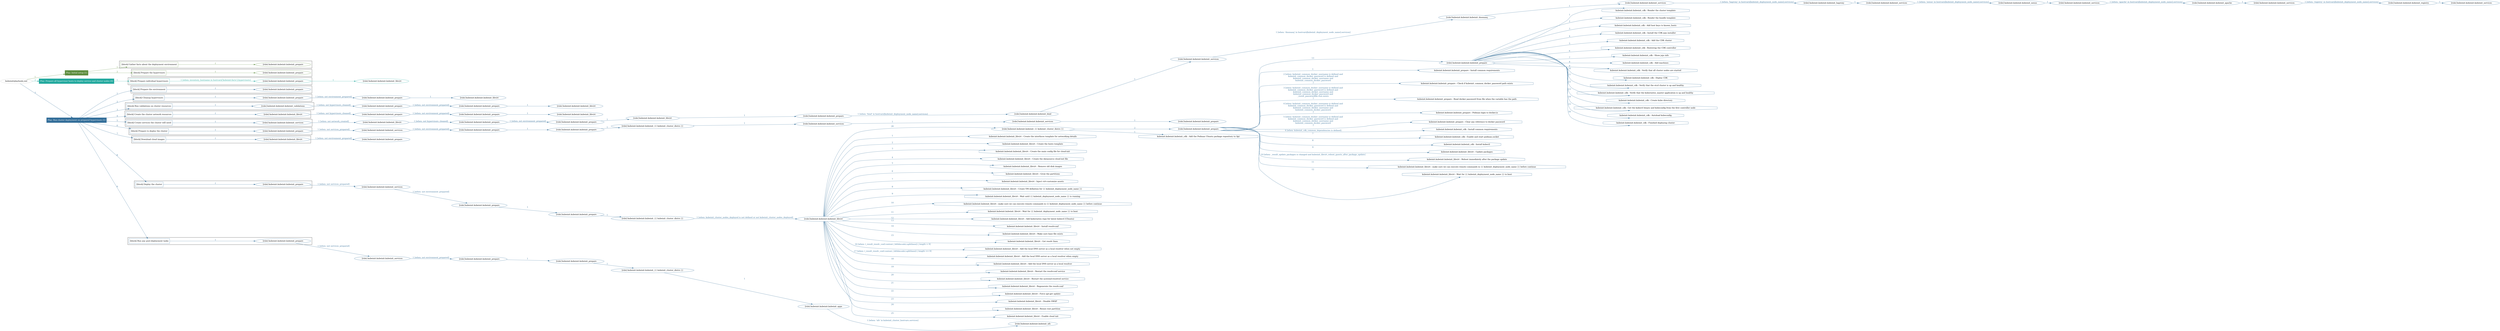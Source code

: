 digraph {
	graph [concentrate=true ordering=in rankdir=LR ratio=fill]
	edge [esep=5 sep=10]
	"kubeinit/playbook.yml" [id=root_node style=dotted]
	play_46274abf [label="Play: Initial setup (1)" color="#5e8d3f" fontcolor="#ffffff" id=play_46274abf shape=box style=filled tooltip=localhost]
	"kubeinit/playbook.yml" -> play_46274abf [label="1 " color="#5e8d3f" fontcolor="#5e8d3f" id=edge_5e4b0ec9 labeltooltip="1 " tooltip="1 "]
	subgraph "kubeinit.kubeinit.kubeinit_prepare" {
		role_56d57912 [label="[role] kubeinit.kubeinit.kubeinit_prepare" color="#5e8d3f" id=role_56d57912 tooltip="kubeinit.kubeinit.kubeinit_prepare"]
	}
	subgraph "kubeinit.kubeinit.kubeinit_prepare" {
		role_dca0c67c [label="[role] kubeinit.kubeinit.kubeinit_prepare" color="#5e8d3f" id=role_dca0c67c tooltip="kubeinit.kubeinit.kubeinit_prepare"]
	}
	subgraph "Play: Initial setup (1)" {
		play_46274abf -> block_c6bcf341 [label=1 color="#5e8d3f" fontcolor="#5e8d3f" id=edge_1f650a97 labeltooltip=1 tooltip=1]
		subgraph cluster_block_c6bcf341 {
			block_c6bcf341 [label="[block] Gather facts about the deployment environment" color="#5e8d3f" id=block_c6bcf341 labeltooltip="Gather facts about the deployment environment" shape=box tooltip="Gather facts about the deployment environment"]
			block_c6bcf341 -> role_56d57912 [label="1 " color="#5e8d3f" fontcolor="#5e8d3f" id=edge_2fadc7ba labeltooltip="1 " tooltip="1 "]
		}
		play_46274abf -> block_f702471e [label=2 color="#5e8d3f" fontcolor="#5e8d3f" id=edge_f8b591ed labeltooltip=2 tooltip=2]
		subgraph cluster_block_f702471e {
			block_f702471e [label="[block] Prepare the hypervisors" color="#5e8d3f" id=block_f702471e labeltooltip="Prepare the hypervisors" shape=box tooltip="Prepare the hypervisors"]
			block_f702471e -> role_dca0c67c [label="1 " color="#5e8d3f" fontcolor="#5e8d3f" id=edge_13fd85dc labeltooltip="1 " tooltip="1 "]
		}
	}
	play_c2825fb2 [label="Play: Prepare all hypervisor hosts to deploy service and cluster nodes (0)" color="#23a99e" fontcolor="#ffffff" id=play_c2825fb2 shape=box style=filled tooltip="Play: Prepare all hypervisor hosts to deploy service and cluster nodes (0)"]
	"kubeinit/playbook.yml" -> play_c2825fb2 [label="2 " color="#23a99e" fontcolor="#23a99e" id=edge_945deeef labeltooltip="2 " tooltip="2 "]
	subgraph "kubeinit.kubeinit.kubeinit_libvirt" {
		role_07786d0d [label="[role] kubeinit.kubeinit.kubeinit_libvirt" color="#23a99e" id=role_07786d0d tooltip="kubeinit.kubeinit.kubeinit_libvirt"]
	}
	subgraph "kubeinit.kubeinit.kubeinit_prepare" {
		role_af75c81e [label="[role] kubeinit.kubeinit.kubeinit_prepare" color="#23a99e" id=role_af75c81e tooltip="kubeinit.kubeinit.kubeinit_prepare"]
		role_af75c81e -> role_07786d0d [label="1 " color="#23a99e" fontcolor="#23a99e" id=edge_1eff2a35 labeltooltip="1 " tooltip="1 "]
	}
	subgraph "Play: Prepare all hypervisor hosts to deploy service and cluster nodes (0)" {
		play_c2825fb2 -> block_f21a409f [label=1 color="#23a99e" fontcolor="#23a99e" id=edge_c42fe851 labeltooltip=1 tooltip=1]
		subgraph cluster_block_f21a409f {
			block_f21a409f [label="[block] Prepare individual hypervisors" color="#23a99e" id=block_f21a409f labeltooltip="Prepare individual hypervisors" shape=box tooltip="Prepare individual hypervisors"]
			block_f21a409f -> role_af75c81e [label="1 [when: inventory_hostname in hostvars['kubeinit-facts'].hypervisors]" color="#23a99e" fontcolor="#23a99e" id=edge_df608c31 labeltooltip="1 [when: inventory_hostname in hostvars['kubeinit-facts'].hypervisors]" tooltip="1 [when: inventory_hostname in hostvars['kubeinit-facts'].hypervisors]"]
		}
	}
	play_3a293abd [label="Play: Run cluster deployment on prepared hypervisors (1)" color="#336e99" fontcolor="#ffffff" id=play_3a293abd shape=box style=filled tooltip=localhost]
	"kubeinit/playbook.yml" -> play_3a293abd [label="3 " color="#336e99" fontcolor="#336e99" id=edge_9a189c7b labeltooltip="3 " tooltip="3 "]
	subgraph "kubeinit.kubeinit.kubeinit_prepare" {
		role_f66f6c8f [label="[role] kubeinit.kubeinit.kubeinit_prepare" color="#336e99" id=role_f66f6c8f tooltip="kubeinit.kubeinit.kubeinit_prepare"]
	}
	subgraph "kubeinit.kubeinit.kubeinit_libvirt" {
		role_89abd748 [label="[role] kubeinit.kubeinit.kubeinit_libvirt" color="#336e99" id=role_89abd748 tooltip="kubeinit.kubeinit.kubeinit_libvirt"]
	}
	subgraph "kubeinit.kubeinit.kubeinit_prepare" {
		role_82099881 [label="[role] kubeinit.kubeinit.kubeinit_prepare" color="#336e99" id=role_82099881 tooltip="kubeinit.kubeinit.kubeinit_prepare"]
		role_82099881 -> role_89abd748 [label="1 " color="#336e99" fontcolor="#336e99" id=edge_74b60a12 labeltooltip="1 " tooltip="1 "]
	}
	subgraph "kubeinit.kubeinit.kubeinit_prepare" {
		role_00fe93d8 [label="[role] kubeinit.kubeinit.kubeinit_prepare" color="#336e99" id=role_00fe93d8 tooltip="kubeinit.kubeinit.kubeinit_prepare"]
		role_00fe93d8 -> role_82099881 [label="1 [when: not environment_prepared]" color="#336e99" fontcolor="#336e99" id=edge_afae961a labeltooltip="1 [when: not environment_prepared]" tooltip="1 [when: not environment_prepared]"]
	}
	subgraph "kubeinit.kubeinit.kubeinit_libvirt" {
		role_751e5944 [label="[role] kubeinit.kubeinit.kubeinit_libvirt" color="#336e99" id=role_751e5944 tooltip="kubeinit.kubeinit.kubeinit_libvirt"]
	}
	subgraph "kubeinit.kubeinit.kubeinit_prepare" {
		role_98ec55e9 [label="[role] kubeinit.kubeinit.kubeinit_prepare" color="#336e99" id=role_98ec55e9 tooltip="kubeinit.kubeinit.kubeinit_prepare"]
		role_98ec55e9 -> role_751e5944 [label="1 " color="#336e99" fontcolor="#336e99" id=edge_24cdc6f2 labeltooltip="1 " tooltip="1 "]
	}
	subgraph "kubeinit.kubeinit.kubeinit_prepare" {
		role_963e6584 [label="[role] kubeinit.kubeinit.kubeinit_prepare" color="#336e99" id=role_963e6584 tooltip="kubeinit.kubeinit.kubeinit_prepare"]
		role_963e6584 -> role_98ec55e9 [label="1 [when: not environment_prepared]" color="#336e99" fontcolor="#336e99" id=edge_74b72fc1 labeltooltip="1 [when: not environment_prepared]" tooltip="1 [when: not environment_prepared]"]
	}
	subgraph "kubeinit.kubeinit.kubeinit_validations" {
		role_7ab85d19 [label="[role] kubeinit.kubeinit.kubeinit_validations" color="#336e99" id=role_7ab85d19 tooltip="kubeinit.kubeinit.kubeinit_validations"]
		role_7ab85d19 -> role_963e6584 [label="1 [when: not hypervisors_cleaned]" color="#336e99" fontcolor="#336e99" id=edge_79b1717c labeltooltip="1 [when: not hypervisors_cleaned]" tooltip="1 [when: not hypervisors_cleaned]"]
	}
	subgraph "kubeinit.kubeinit.kubeinit_libvirt" {
		role_17a01e8d [label="[role] kubeinit.kubeinit.kubeinit_libvirt" color="#336e99" id=role_17a01e8d tooltip="kubeinit.kubeinit.kubeinit_libvirt"]
	}
	subgraph "kubeinit.kubeinit.kubeinit_prepare" {
		role_3d808b9d [label="[role] kubeinit.kubeinit.kubeinit_prepare" color="#336e99" id=role_3d808b9d tooltip="kubeinit.kubeinit.kubeinit_prepare"]
		role_3d808b9d -> role_17a01e8d [label="1 " color="#336e99" fontcolor="#336e99" id=edge_1654e3a7 labeltooltip="1 " tooltip="1 "]
	}
	subgraph "kubeinit.kubeinit.kubeinit_prepare" {
		role_96847145 [label="[role] kubeinit.kubeinit.kubeinit_prepare" color="#336e99" id=role_96847145 tooltip="kubeinit.kubeinit.kubeinit_prepare"]
		role_96847145 -> role_3d808b9d [label="1 [when: not environment_prepared]" color="#336e99" fontcolor="#336e99" id=edge_4183f577 labeltooltip="1 [when: not environment_prepared]" tooltip="1 [when: not environment_prepared]"]
	}
	subgraph "kubeinit.kubeinit.kubeinit_libvirt" {
		role_31f60507 [label="[role] kubeinit.kubeinit.kubeinit_libvirt" color="#336e99" id=role_31f60507 tooltip="kubeinit.kubeinit.kubeinit_libvirt"]
		role_31f60507 -> role_96847145 [label="1 [when: not hypervisors_cleaned]" color="#336e99" fontcolor="#336e99" id=edge_0dfae95e labeltooltip="1 [when: not hypervisors_cleaned]" tooltip="1 [when: not hypervisors_cleaned]"]
	}
	subgraph "kubeinit.kubeinit.kubeinit_services" {
		role_a4f38bb1 [label="[role] kubeinit.kubeinit.kubeinit_services" color="#336e99" id=role_a4f38bb1 tooltip="kubeinit.kubeinit.kubeinit_services"]
	}
	subgraph "kubeinit.kubeinit.kubeinit_registry" {
		role_d01a67a1 [label="[role] kubeinit.kubeinit.kubeinit_registry" color="#336e99" id=role_d01a67a1 tooltip="kubeinit.kubeinit.kubeinit_registry"]
		role_d01a67a1 -> role_a4f38bb1 [label="1 " color="#336e99" fontcolor="#336e99" id=edge_f08182f0 labeltooltip="1 " tooltip="1 "]
	}
	subgraph "kubeinit.kubeinit.kubeinit_services" {
		role_13842598 [label="[role] kubeinit.kubeinit.kubeinit_services" color="#336e99" id=role_13842598 tooltip="kubeinit.kubeinit.kubeinit_services"]
		role_13842598 -> role_d01a67a1 [label="1 [when: 'registry' in hostvars[kubeinit_deployment_node_name].services]" color="#336e99" fontcolor="#336e99" id=edge_310c2585 labeltooltip="1 [when: 'registry' in hostvars[kubeinit_deployment_node_name].services]" tooltip="1 [when: 'registry' in hostvars[kubeinit_deployment_node_name].services]"]
	}
	subgraph "kubeinit.kubeinit.kubeinit_apache" {
		role_d494d1d9 [label="[role] kubeinit.kubeinit.kubeinit_apache" color="#336e99" id=role_d494d1d9 tooltip="kubeinit.kubeinit.kubeinit_apache"]
		role_d494d1d9 -> role_13842598 [label="1 " color="#336e99" fontcolor="#336e99" id=edge_740c731e labeltooltip="1 " tooltip="1 "]
	}
	subgraph "kubeinit.kubeinit.kubeinit_services" {
		role_28b7c3ab [label="[role] kubeinit.kubeinit.kubeinit_services" color="#336e99" id=role_28b7c3ab tooltip="kubeinit.kubeinit.kubeinit_services"]
		role_28b7c3ab -> role_d494d1d9 [label="1 [when: 'apache' in hostvars[kubeinit_deployment_node_name].services]" color="#336e99" fontcolor="#336e99" id=edge_6bea9ede labeltooltip="1 [when: 'apache' in hostvars[kubeinit_deployment_node_name].services]" tooltip="1 [when: 'apache' in hostvars[kubeinit_deployment_node_name].services]"]
	}
	subgraph "kubeinit.kubeinit.kubeinit_nexus" {
		role_9f8a8df4 [label="[role] kubeinit.kubeinit.kubeinit_nexus" color="#336e99" id=role_9f8a8df4 tooltip="kubeinit.kubeinit.kubeinit_nexus"]
		role_9f8a8df4 -> role_28b7c3ab [label="1 " color="#336e99" fontcolor="#336e99" id=edge_76232ee8 labeltooltip="1 " tooltip="1 "]
	}
	subgraph "kubeinit.kubeinit.kubeinit_services" {
		role_a7b71663 [label="[role] kubeinit.kubeinit.kubeinit_services" color="#336e99" id=role_a7b71663 tooltip="kubeinit.kubeinit.kubeinit_services"]
		role_a7b71663 -> role_9f8a8df4 [label="1 [when: 'nexus' in hostvars[kubeinit_deployment_node_name].services]" color="#336e99" fontcolor="#336e99" id=edge_56ea2354 labeltooltip="1 [when: 'nexus' in hostvars[kubeinit_deployment_node_name].services]" tooltip="1 [when: 'nexus' in hostvars[kubeinit_deployment_node_name].services]"]
	}
	subgraph "kubeinit.kubeinit.kubeinit_haproxy" {
		role_bed8570a [label="[role] kubeinit.kubeinit.kubeinit_haproxy" color="#336e99" id=role_bed8570a tooltip="kubeinit.kubeinit.kubeinit_haproxy"]
		role_bed8570a -> role_a7b71663 [label="1 " color="#336e99" fontcolor="#336e99" id=edge_68a01f40 labeltooltip="1 " tooltip="1 "]
	}
	subgraph "kubeinit.kubeinit.kubeinit_services" {
		role_d9eb0e86 [label="[role] kubeinit.kubeinit.kubeinit_services" color="#336e99" id=role_d9eb0e86 tooltip="kubeinit.kubeinit.kubeinit_services"]
		role_d9eb0e86 -> role_bed8570a [label="1 [when: 'haproxy' in hostvars[kubeinit_deployment_node_name].services]" color="#336e99" fontcolor="#336e99" id=edge_3c2819b5 labeltooltip="1 [when: 'haproxy' in hostvars[kubeinit_deployment_node_name].services]" tooltip="1 [when: 'haproxy' in hostvars[kubeinit_deployment_node_name].services]"]
	}
	subgraph "kubeinit.kubeinit.kubeinit_dnsmasq" {
		role_116a9aa9 [label="[role] kubeinit.kubeinit.kubeinit_dnsmasq" color="#336e99" id=role_116a9aa9 tooltip="kubeinit.kubeinit.kubeinit_dnsmasq"]
		role_116a9aa9 -> role_d9eb0e86 [label="1 " color="#336e99" fontcolor="#336e99" id=edge_941d6828 labeltooltip="1 " tooltip="1 "]
	}
	subgraph "kubeinit.kubeinit.kubeinit_services" {
		role_f4181607 [label="[role] kubeinit.kubeinit.kubeinit_services" color="#336e99" id=role_f4181607 tooltip="kubeinit.kubeinit.kubeinit_services"]
		role_f4181607 -> role_116a9aa9 [label="1 [when: 'dnsmasq' in hostvars[kubeinit_deployment_node_name].services]" color="#336e99" fontcolor="#336e99" id=edge_e81c0dfb labeltooltip="1 [when: 'dnsmasq' in hostvars[kubeinit_deployment_node_name].services]" tooltip="1 [when: 'dnsmasq' in hostvars[kubeinit_deployment_node_name].services]"]
	}
	subgraph "kubeinit.kubeinit.kubeinit_bind" {
		role_d16ded44 [label="[role] kubeinit.kubeinit.kubeinit_bind" color="#336e99" id=role_d16ded44 tooltip="kubeinit.kubeinit.kubeinit_bind"]
		role_d16ded44 -> role_f4181607 [label="1 " color="#336e99" fontcolor="#336e99" id=edge_d88ed396 labeltooltip="1 " tooltip="1 "]
	}
	subgraph "kubeinit.kubeinit.kubeinit_prepare" {
		role_7eafe05a [label="[role] kubeinit.kubeinit.kubeinit_prepare" color="#336e99" id=role_7eafe05a tooltip="kubeinit.kubeinit.kubeinit_prepare"]
		role_7eafe05a -> role_d16ded44 [label="1 [when: 'bind' in hostvars[kubeinit_deployment_node_name].services]" color="#336e99" fontcolor="#336e99" id=edge_daab8a9d labeltooltip="1 [when: 'bind' in hostvars[kubeinit_deployment_node_name].services]" tooltip="1 [when: 'bind' in hostvars[kubeinit_deployment_node_name].services]"]
	}
	subgraph "kubeinit.kubeinit.kubeinit_libvirt" {
		role_3319eadc [label="[role] kubeinit.kubeinit.kubeinit_libvirt" color="#336e99" id=role_3319eadc tooltip="kubeinit.kubeinit.kubeinit_libvirt"]
		role_3319eadc -> role_7eafe05a [label="1 " color="#336e99" fontcolor="#336e99" id=edge_38980bf5 labeltooltip="1 " tooltip="1 "]
	}
	subgraph "kubeinit.kubeinit.kubeinit_prepare" {
		role_225cc77c [label="[role] kubeinit.kubeinit.kubeinit_prepare" color="#336e99" id=role_225cc77c tooltip="kubeinit.kubeinit.kubeinit_prepare"]
		role_225cc77c -> role_3319eadc [label="1 " color="#336e99" fontcolor="#336e99" id=edge_abf9a445 labeltooltip="1 " tooltip="1 "]
	}
	subgraph "kubeinit.kubeinit.kubeinit_prepare" {
		role_e3ff6d28 [label="[role] kubeinit.kubeinit.kubeinit_prepare" color="#336e99" id=role_e3ff6d28 tooltip="kubeinit.kubeinit.kubeinit_prepare"]
		role_e3ff6d28 -> role_225cc77c [label="1 [when: not environment_prepared]" color="#336e99" fontcolor="#336e99" id=edge_1a77825d labeltooltip="1 [when: not environment_prepared]" tooltip="1 [when: not environment_prepared]"]
	}
	subgraph "kubeinit.kubeinit.kubeinit_libvirt" {
		role_dffaeeb0 [label="[role] kubeinit.kubeinit.kubeinit_libvirt" color="#336e99" id=role_dffaeeb0 tooltip="kubeinit.kubeinit.kubeinit_libvirt"]
		role_dffaeeb0 -> role_e3ff6d28 [label="1 [when: not hypervisors_cleaned]" color="#336e99" fontcolor="#336e99" id=edge_321bdabe labeltooltip="1 [when: not hypervisors_cleaned]" tooltip="1 [when: not hypervisors_cleaned]"]
	}
	subgraph "kubeinit.kubeinit.kubeinit_services" {
		role_744dada6 [label="[role] kubeinit.kubeinit.kubeinit_services" color="#336e99" id=role_744dada6 tooltip="kubeinit.kubeinit.kubeinit_services"]
		role_744dada6 -> role_dffaeeb0 [label="1 [when: not network_created]" color="#336e99" fontcolor="#336e99" id=edge_14724158 labeltooltip="1 [when: not network_created]" tooltip="1 [when: not network_created]"]
	}
	subgraph "kubeinit.kubeinit.kubeinit_prepare" {
		role_03516d21 [label="[role] kubeinit.kubeinit.kubeinit_prepare" color="#336e99" id=role_03516d21 tooltip="kubeinit.kubeinit.kubeinit_prepare"]
	}
	subgraph "kubeinit.kubeinit.kubeinit_services" {
		role_04fb1ffa [label="[role] kubeinit.kubeinit.kubeinit_services" color="#336e99" id=role_04fb1ffa tooltip="kubeinit.kubeinit.kubeinit_services"]
		role_04fb1ffa -> role_03516d21 [label="1 " color="#336e99" fontcolor="#336e99" id=edge_3a81b237 labeltooltip="1 " tooltip="1 "]
	}
	subgraph "kubeinit.kubeinit.kubeinit_services" {
		role_6375dc99 [label="[role] kubeinit.kubeinit.kubeinit_services" color="#336e99" id=role_6375dc99 tooltip="kubeinit.kubeinit.kubeinit_services"]
		role_6375dc99 -> role_04fb1ffa [label="1 " color="#336e99" fontcolor="#336e99" id=edge_0c3bc861 labeltooltip="1 " tooltip="1 "]
	}
	subgraph "kubeinit.kubeinit.kubeinit_{{ kubeinit_cluster_distro }}" {
		role_b1a0fc48 [label="[role] kubeinit.kubeinit.kubeinit_{{ kubeinit_cluster_distro }}" color="#336e99" id=role_b1a0fc48 tooltip="kubeinit.kubeinit.kubeinit_{{ kubeinit_cluster_distro }}"]
		role_b1a0fc48 -> role_6375dc99 [label="1 " color="#336e99" fontcolor="#336e99" id=edge_85696b51 labeltooltip="1 " tooltip="1 "]
	}
	subgraph "kubeinit.kubeinit.kubeinit_prepare" {
		role_2f9fc53d [label="[role] kubeinit.kubeinit.kubeinit_prepare" color="#336e99" id=role_2f9fc53d tooltip="kubeinit.kubeinit.kubeinit_prepare"]
		role_2f9fc53d -> role_b1a0fc48 [label="1 " color="#336e99" fontcolor="#336e99" id=edge_386ca2e8 labeltooltip="1 " tooltip="1 "]
	}
	subgraph "kubeinit.kubeinit.kubeinit_prepare" {
		role_8c259510 [label="[role] kubeinit.kubeinit.kubeinit_prepare" color="#336e99" id=role_8c259510 tooltip="kubeinit.kubeinit.kubeinit_prepare"]
		role_8c259510 -> role_2f9fc53d [label="1 " color="#336e99" fontcolor="#336e99" id=edge_69876267 labeltooltip="1 " tooltip="1 "]
	}
	subgraph "kubeinit.kubeinit.kubeinit_services" {
		role_63b3a7ee [label="[role] kubeinit.kubeinit.kubeinit_services" color="#336e99" id=role_63b3a7ee tooltip="kubeinit.kubeinit.kubeinit_services"]
		role_63b3a7ee -> role_8c259510 [label="1 [when: not environment_prepared]" color="#336e99" fontcolor="#336e99" id=edge_5473f491 labeltooltip="1 [when: not environment_prepared]" tooltip="1 [when: not environment_prepared]"]
	}
	subgraph "kubeinit.kubeinit.kubeinit_prepare" {
		role_4383a558 [label="[role] kubeinit.kubeinit.kubeinit_prepare" color="#336e99" id=role_4383a558 tooltip="kubeinit.kubeinit.kubeinit_prepare"]
		role_4383a558 -> role_63b3a7ee [label="1 [when: not services_prepared]" color="#336e99" fontcolor="#336e99" id=edge_aab1ce1b labeltooltip="1 [when: not services_prepared]" tooltip="1 [when: not services_prepared]"]
	}
	subgraph "kubeinit.kubeinit.kubeinit_prepare" {
		role_69ff02bf [label="[role] kubeinit.kubeinit.kubeinit_prepare" color="#336e99" id=role_69ff02bf tooltip="kubeinit.kubeinit.kubeinit_prepare"]
	}
	subgraph "kubeinit.kubeinit.kubeinit_libvirt" {
		role_9809b8a8 [label="[role] kubeinit.kubeinit.kubeinit_libvirt" color="#336e99" id=role_9809b8a8 tooltip="kubeinit.kubeinit.kubeinit_libvirt"]
		role_9809b8a8 -> role_69ff02bf [label="1 [when: not environment_prepared]" color="#336e99" fontcolor="#336e99" id=edge_cf3ec348 labeltooltip="1 [when: not environment_prepared]" tooltip="1 [when: not environment_prepared]"]
	}
	subgraph "kubeinit.kubeinit.kubeinit_prepare" {
		role_59d096b3 [label="[role] kubeinit.kubeinit.kubeinit_prepare" color="#336e99" id=role_59d096b3 tooltip="kubeinit.kubeinit.kubeinit_prepare"]
		task_3e6f0c49 [label="kubeinit.kubeinit.kubeinit_cdk : Render the cluster template" color="#336e99" id=task_3e6f0c49 shape=octagon tooltip="kubeinit.kubeinit.kubeinit_cdk : Render the cluster template"]
		role_59d096b3 -> task_3e6f0c49 [label="1 " color="#336e99" fontcolor="#336e99" id=edge_0df21e65 labeltooltip="1 " tooltip="1 "]
		task_6005cefc [label="kubeinit.kubeinit.kubeinit_cdk : Render the bundle template" color="#336e99" id=task_6005cefc shape=octagon tooltip="kubeinit.kubeinit.kubeinit_cdk : Render the bundle template"]
		role_59d096b3 -> task_6005cefc [label="2 " color="#336e99" fontcolor="#336e99" id=edge_1492e38b labeltooltip="2 " tooltip="2 "]
		task_ba08b9f2 [label="kubeinit.kubeinit.kubeinit_cdk : Add host keys to known_hosts" color="#336e99" id=task_ba08b9f2 shape=octagon tooltip="kubeinit.kubeinit.kubeinit_cdk : Add host keys to known_hosts"]
		role_59d096b3 -> task_ba08b9f2 [label="3 " color="#336e99" fontcolor="#336e99" id=edge_6e59cda2 labeltooltip="3 " tooltip="3 "]
		task_da8cb218 [label="kubeinit.kubeinit.kubeinit_cdk : Install the CDK juju installer" color="#336e99" id=task_da8cb218 shape=octagon tooltip="kubeinit.kubeinit.kubeinit_cdk : Install the CDK juju installer"]
		role_59d096b3 -> task_da8cb218 [label="4 " color="#336e99" fontcolor="#336e99" id=edge_c899fc8f labeltooltip="4 " tooltip="4 "]
		task_75c74b67 [label="kubeinit.kubeinit.kubeinit_cdk : Add the CDK cluster" color="#336e99" id=task_75c74b67 shape=octagon tooltip="kubeinit.kubeinit.kubeinit_cdk : Add the CDK cluster"]
		role_59d096b3 -> task_75c74b67 [label="5 " color="#336e99" fontcolor="#336e99" id=edge_638ce24f labeltooltip="5 " tooltip="5 "]
		task_b29e6117 [label="kubeinit.kubeinit.kubeinit_cdk : Bootstrap the CDK controller" color="#336e99" id=task_b29e6117 shape=octagon tooltip="kubeinit.kubeinit.kubeinit_cdk : Bootstrap the CDK controller"]
		role_59d096b3 -> task_b29e6117 [label="6 " color="#336e99" fontcolor="#336e99" id=edge_774b1e15 labeltooltip="6 " tooltip="6 "]
		task_ffc4f8a8 [label="kubeinit.kubeinit.kubeinit_cdk : Show juju info" color="#336e99" id=task_ffc4f8a8 shape=octagon tooltip="kubeinit.kubeinit.kubeinit_cdk : Show juju info"]
		role_59d096b3 -> task_ffc4f8a8 [label="7 " color="#336e99" fontcolor="#336e99" id=edge_bbbae140 labeltooltip="7 " tooltip="7 "]
		task_55d1c7c9 [label="kubeinit.kubeinit.kubeinit_cdk : Add machines" color="#336e99" id=task_55d1c7c9 shape=octagon tooltip="kubeinit.kubeinit.kubeinit_cdk : Add machines"]
		role_59d096b3 -> task_55d1c7c9 [label="8 " color="#336e99" fontcolor="#336e99" id=edge_a5cbb50f labeltooltip="8 " tooltip="8 "]
		task_1871f89d [label="kubeinit.kubeinit.kubeinit_cdk : Verify that all cluster nodes are started" color="#336e99" id=task_1871f89d shape=octagon tooltip="kubeinit.kubeinit.kubeinit_cdk : Verify that all cluster nodes are started"]
		role_59d096b3 -> task_1871f89d [label="9 " color="#336e99" fontcolor="#336e99" id=edge_5f8b164e labeltooltip="9 " tooltip="9 "]
		task_8e955505 [label="kubeinit.kubeinit.kubeinit_cdk : Deploy CDK" color="#336e99" id=task_8e955505 shape=octagon tooltip="kubeinit.kubeinit.kubeinit_cdk : Deploy CDK"]
		role_59d096b3 -> task_8e955505 [label="10 " color="#336e99" fontcolor="#336e99" id=edge_9977b161 labeltooltip="10 " tooltip="10 "]
		task_4864408e [label="kubeinit.kubeinit.kubeinit_cdk : Verify that the etcd cluster is up and healthy" color="#336e99" id=task_4864408e shape=octagon tooltip="kubeinit.kubeinit.kubeinit_cdk : Verify that the etcd cluster is up and healthy"]
		role_59d096b3 -> task_4864408e [label="11 " color="#336e99" fontcolor="#336e99" id=edge_06412c5c labeltooltip="11 " tooltip="11 "]
		task_7cc98ac7 [label="kubeinit.kubeinit.kubeinit_cdk : Verify that the kubernetes_master application is up and healthy" color="#336e99" id=task_7cc98ac7 shape=octagon tooltip="kubeinit.kubeinit.kubeinit_cdk : Verify that the kubernetes_master application is up and healthy"]
		role_59d096b3 -> task_7cc98ac7 [label="12 " color="#336e99" fontcolor="#336e99" id=edge_9be2930a labeltooltip="12 " tooltip="12 "]
		task_3b9440e2 [label="kubeinit.kubeinit.kubeinit_cdk : Create kube directory" color="#336e99" id=task_3b9440e2 shape=octagon tooltip="kubeinit.kubeinit.kubeinit_cdk : Create kube directory"]
		role_59d096b3 -> task_3b9440e2 [label="13 " color="#336e99" fontcolor="#336e99" id=edge_0c5cf0e8 labeltooltip="13 " tooltip="13 "]
		task_598019dc [label="kubeinit.kubeinit.kubeinit_cdk : Get the kubectl binary and kubeconfig from the first controller node" color="#336e99" id=task_598019dc shape=octagon tooltip="kubeinit.kubeinit.kubeinit_cdk : Get the kubectl binary and kubeconfig from the first controller node"]
		role_59d096b3 -> task_598019dc [label="14 " color="#336e99" fontcolor="#336e99" id=edge_99a335a6 labeltooltip="14 " tooltip="14 "]
		task_a51aab45 [label="kubeinit.kubeinit.kubeinit_cdk : Autoload kubeconfig" color="#336e99" id=task_a51aab45 shape=octagon tooltip="kubeinit.kubeinit.kubeinit_cdk : Autoload kubeconfig"]
		role_59d096b3 -> task_a51aab45 [label="15 " color="#336e99" fontcolor="#336e99" id=edge_7d887745 labeltooltip="15 " tooltip="15 "]
		task_745f4957 [label="kubeinit.kubeinit.kubeinit_cdk : Finished deploying cluster" color="#336e99" id=task_745f4957 shape=octagon tooltip="kubeinit.kubeinit.kubeinit_cdk : Finished deploying cluster"]
		role_59d096b3 -> task_745f4957 [label="16 " color="#336e99" fontcolor="#336e99" id=edge_e0caffeb labeltooltip="16 " tooltip="16 "]
	}
	subgraph "kubeinit.kubeinit.kubeinit_prepare" {
		role_fa32ef32 [label="[role] kubeinit.kubeinit.kubeinit_prepare" color="#336e99" id=role_fa32ef32 tooltip="kubeinit.kubeinit.kubeinit_prepare"]
		task_31dd6e1f [label="kubeinit.kubeinit.kubeinit_prepare : Install common requirements" color="#336e99" id=task_31dd6e1f shape=octagon tooltip="kubeinit.kubeinit.kubeinit_prepare : Install common requirements"]
		role_fa32ef32 -> task_31dd6e1f [label="1 " color="#336e99" fontcolor="#336e99" id=edge_d03be11a labeltooltip="1 " tooltip="1 "]
		task_5b78dfca [label="kubeinit.kubeinit.kubeinit_prepare : Check if kubeinit_common_docker_password path exists" color="#336e99" id=task_5b78dfca shape=octagon tooltip="kubeinit.kubeinit.kubeinit_prepare : Check if kubeinit_common_docker_password path exists"]
		role_fa32ef32 -> task_5b78dfca [label="2 [when: kubeinit_common_docker_username is defined and
kubeinit_common_docker_password is defined and
kubeinit_common_docker_username and
kubeinit_common_docker_password
]" color="#336e99" fontcolor="#336e99" id=edge_e50d58af labeltooltip="2 [when: kubeinit_common_docker_username is defined and
kubeinit_common_docker_password is defined and
kubeinit_common_docker_username and
kubeinit_common_docker_password
]" tooltip="2 [when: kubeinit_common_docker_username is defined and
kubeinit_common_docker_password is defined and
kubeinit_common_docker_username and
kubeinit_common_docker_password
]"]
		task_dc778c1a [label="kubeinit.kubeinit.kubeinit_prepare : Read docker password from file when the variable has the path" color="#336e99" id=task_dc778c1a shape=octagon tooltip="kubeinit.kubeinit.kubeinit_prepare : Read docker password from file when the variable has the path"]
		role_fa32ef32 -> task_dc778c1a [label="3 [when: kubeinit_common_docker_username is defined and
kubeinit_common_docker_password is defined and
kubeinit_common_docker_username and
kubeinit_common_docker_password and
_result_passwordfile.stat.exists
]" color="#336e99" fontcolor="#336e99" id=edge_a4708db3 labeltooltip="3 [when: kubeinit_common_docker_username is defined and
kubeinit_common_docker_password is defined and
kubeinit_common_docker_username and
kubeinit_common_docker_password and
_result_passwordfile.stat.exists
]" tooltip="3 [when: kubeinit_common_docker_username is defined and
kubeinit_common_docker_password is defined and
kubeinit_common_docker_username and
kubeinit_common_docker_password and
_result_passwordfile.stat.exists
]"]
		task_336a9cbe [label="kubeinit.kubeinit.kubeinit_prepare : Podman login to docker.io" color="#336e99" id=task_336a9cbe shape=octagon tooltip="kubeinit.kubeinit.kubeinit_prepare : Podman login to docker.io"]
		role_fa32ef32 -> task_336a9cbe [label="4 [when: kubeinit_common_docker_username is defined and
kubeinit_common_docker_password is defined and
kubeinit_common_docker_username and
kubeinit_common_docker_password
]" color="#336e99" fontcolor="#336e99" id=edge_92d2c018 labeltooltip="4 [when: kubeinit_common_docker_username is defined and
kubeinit_common_docker_password is defined and
kubeinit_common_docker_username and
kubeinit_common_docker_password
]" tooltip="4 [when: kubeinit_common_docker_username is defined and
kubeinit_common_docker_password is defined and
kubeinit_common_docker_username and
kubeinit_common_docker_password
]"]
		task_8debf013 [label="kubeinit.kubeinit.kubeinit_prepare : Clear any reference to docker password" color="#336e99" id=task_8debf013 shape=octagon tooltip="kubeinit.kubeinit.kubeinit_prepare : Clear any reference to docker password"]
		role_fa32ef32 -> task_8debf013 [label="5 [when: kubeinit_common_docker_username is defined and
kubeinit_common_docker_password is defined and
kubeinit_common_docker_username and
kubeinit_common_docker_password
]" color="#336e99" fontcolor="#336e99" id=edge_3dcb9994 labeltooltip="5 [when: kubeinit_common_docker_username is defined and
kubeinit_common_docker_password is defined and
kubeinit_common_docker_username and
kubeinit_common_docker_password
]" tooltip="5 [when: kubeinit_common_docker_username is defined and
kubeinit_common_docker_password is defined and
kubeinit_common_docker_username and
kubeinit_common_docker_password
]"]
		task_b5450bf6 [label="kubeinit.kubeinit.kubeinit_cdk : Install common requirements" color="#336e99" id=task_b5450bf6 shape=octagon tooltip="kubeinit.kubeinit.kubeinit_cdk : Install common requirements"]
		role_fa32ef32 -> task_b5450bf6 [label="6 [when: kubeinit_cdk_common_dependencies is defined]" color="#336e99" fontcolor="#336e99" id=edge_f15509bf labeltooltip="6 [when: kubeinit_cdk_common_dependencies is defined]" tooltip="6 [when: kubeinit_cdk_common_dependencies is defined]"]
		task_8265fc51 [label="kubeinit.kubeinit.kubeinit_cdk : Enable and start podman.socket" color="#336e99" id=task_8265fc51 shape=octagon tooltip="kubeinit.kubeinit.kubeinit_cdk : Enable and start podman.socket"]
		role_fa32ef32 -> task_8265fc51 [label="7 " color="#336e99" fontcolor="#336e99" id=edge_9691ece7 labeltooltip="7 " tooltip="7 "]
		task_df208c51 [label="kubeinit.kubeinit.kubeinit_cdk : Install kubectl" color="#336e99" id=task_df208c51 shape=octagon tooltip="kubeinit.kubeinit.kubeinit_cdk : Install kubectl"]
		role_fa32ef32 -> task_df208c51 [label="8 " color="#336e99" fontcolor="#336e99" id=edge_226cd970 labeltooltip="8 " tooltip="8 "]
		task_606ad75b [label="kubeinit.kubeinit.kubeinit_libvirt : Update packages" color="#336e99" id=task_606ad75b shape=octagon tooltip="kubeinit.kubeinit.kubeinit_libvirt : Update packages"]
		role_fa32ef32 -> task_606ad75b [label="9 " color="#336e99" fontcolor="#336e99" id=edge_5b20f843 labeltooltip="9 " tooltip="9 "]
		task_88510edc [label="kubeinit.kubeinit.kubeinit_libvirt : Reboot immediately after the package update" color="#336e99" id=task_88510edc shape=octagon tooltip="kubeinit.kubeinit.kubeinit_libvirt : Reboot immediately after the package update"]
		role_fa32ef32 -> task_88510edc [label="10 [when: _result_update_packages is changed and kubeinit_libvirt_reboot_guests_after_package_update]" color="#336e99" fontcolor="#336e99" id=edge_6f56d745 labeltooltip="10 [when: _result_update_packages is changed and kubeinit_libvirt_reboot_guests_after_package_update]" tooltip="10 [when: _result_update_packages is changed and kubeinit_libvirt_reboot_guests_after_package_update]"]
		task_48f706a1 [label="kubeinit.kubeinit.kubeinit_libvirt : make sure we can execute remote commands in {{ kubeinit_deployment_node_name }} before continue" color="#336e99" id=task_48f706a1 shape=octagon tooltip="kubeinit.kubeinit.kubeinit_libvirt : make sure we can execute remote commands in {{ kubeinit_deployment_node_name }} before continue"]
		role_fa32ef32 -> task_48f706a1 [label="11 " color="#336e99" fontcolor="#336e99" id=edge_7c607fe8 labeltooltip="11 " tooltip="11 "]
		task_b960efe6 [label="kubeinit.kubeinit.kubeinit_libvirt : Wait for {{ kubeinit_deployment_node_name }} to boot" color="#336e99" id=task_b960efe6 shape=octagon tooltip="kubeinit.kubeinit.kubeinit_libvirt : Wait for {{ kubeinit_deployment_node_name }} to boot"]
		role_fa32ef32 -> task_b960efe6 [label="12 " color="#336e99" fontcolor="#336e99" id=edge_ffc73977 labeltooltip="12 " tooltip="12 "]
		role_fa32ef32 -> role_59d096b3 [label="13 " color="#336e99" fontcolor="#336e99" id=edge_ff8bd9b8 labeltooltip="13 " tooltip="13 "]
	}
	subgraph "kubeinit.kubeinit.kubeinit_{{ kubeinit_cluster_distro }}" {
		role_3d2e0472 [label="[role] kubeinit.kubeinit.kubeinit_{{ kubeinit_cluster_distro }}" color="#336e99" id=role_3d2e0472 tooltip="kubeinit.kubeinit.kubeinit_{{ kubeinit_cluster_distro }}"]
		task_522eefe3 [label="kubeinit.kubeinit.kubeinit_cdk : Add the Podman Ubuntu package repository to Apt" color="#336e99" id=task_522eefe3 shape=octagon tooltip="kubeinit.kubeinit.kubeinit_cdk : Add the Podman Ubuntu package repository to Apt"]
		role_3d2e0472 -> task_522eefe3 [label="1 " color="#336e99" fontcolor="#336e99" id=edge_a65621df labeltooltip="1 " tooltip="1 "]
		role_3d2e0472 -> role_fa32ef32 [label="2 " color="#336e99" fontcolor="#336e99" id=edge_d010cada labeltooltip="2 " tooltip="2 "]
	}
	subgraph "kubeinit.kubeinit.kubeinit_libvirt" {
		role_bb640290 [label="[role] kubeinit.kubeinit.kubeinit_libvirt" color="#336e99" id=role_bb640290 tooltip="kubeinit.kubeinit.kubeinit_libvirt"]
		task_d4b3e0bc [label="kubeinit.kubeinit.kubeinit_libvirt : Create the interfaces template for networking details" color="#336e99" id=task_d4b3e0bc shape=octagon tooltip="kubeinit.kubeinit.kubeinit_libvirt : Create the interfaces template for networking details"]
		role_bb640290 -> task_d4b3e0bc [label="1 " color="#336e99" fontcolor="#336e99" id=edge_5d616942 labeltooltip="1 " tooltip="1 "]
		task_89756e7b [label="kubeinit.kubeinit.kubeinit_libvirt : Create the hosts template" color="#336e99" id=task_89756e7b shape=octagon tooltip="kubeinit.kubeinit.kubeinit_libvirt : Create the hosts template"]
		role_bb640290 -> task_89756e7b [label="2 " color="#336e99" fontcolor="#336e99" id=edge_bb564f8f labeltooltip="2 " tooltip="2 "]
		task_1b193287 [label="kubeinit.kubeinit.kubeinit_libvirt : Create the main config file for cloud-init" color="#336e99" id=task_1b193287 shape=octagon tooltip="kubeinit.kubeinit.kubeinit_libvirt : Create the main config file for cloud-init"]
		role_bb640290 -> task_1b193287 [label="3 " color="#336e99" fontcolor="#336e99" id=edge_c8929e3c labeltooltip="3 " tooltip="3 "]
		task_1f48071c [label="kubeinit.kubeinit.kubeinit_libvirt : Create the datasource cloud-init file" color="#336e99" id=task_1f48071c shape=octagon tooltip="kubeinit.kubeinit.kubeinit_libvirt : Create the datasource cloud-init file"]
		role_bb640290 -> task_1f48071c [label="4 " color="#336e99" fontcolor="#336e99" id=edge_0763bc77 labeltooltip="4 " tooltip="4 "]
		task_99beb9db [label="kubeinit.kubeinit.kubeinit_libvirt : Remove old disk images" color="#336e99" id=task_99beb9db shape=octagon tooltip="kubeinit.kubeinit.kubeinit_libvirt : Remove old disk images"]
		role_bb640290 -> task_99beb9db [label="5 " color="#336e99" fontcolor="#336e99" id=edge_6e3c581b labeltooltip="5 " tooltip="5 "]
		task_c4836887 [label="kubeinit.kubeinit.kubeinit_libvirt : Grow the partitions" color="#336e99" id=task_c4836887 shape=octagon tooltip="kubeinit.kubeinit.kubeinit_libvirt : Grow the partitions"]
		role_bb640290 -> task_c4836887 [label="6 " color="#336e99" fontcolor="#336e99" id=edge_136e1026 labeltooltip="6 " tooltip="6 "]
		task_47acb986 [label="kubeinit.kubeinit.kubeinit_libvirt : Inject virt-customize assets" color="#336e99" id=task_47acb986 shape=octagon tooltip="kubeinit.kubeinit.kubeinit_libvirt : Inject virt-customize assets"]
		role_bb640290 -> task_47acb986 [label="7 " color="#336e99" fontcolor="#336e99" id=edge_2adb6a2e labeltooltip="7 " tooltip="7 "]
		task_ea1a8149 [label="kubeinit.kubeinit.kubeinit_libvirt : Create VM definition for {{ kubeinit_deployment_node_name }}" color="#336e99" id=task_ea1a8149 shape=octagon tooltip="kubeinit.kubeinit.kubeinit_libvirt : Create VM definition for {{ kubeinit_deployment_node_name }}"]
		role_bb640290 -> task_ea1a8149 [label="8 " color="#336e99" fontcolor="#336e99" id=edge_ff10be08 labeltooltip="8 " tooltip="8 "]
		task_645e2149 [label="kubeinit.kubeinit.kubeinit_libvirt : Wait until {{ kubeinit_deployment_node_name }} is running" color="#336e99" id=task_645e2149 shape=octagon tooltip="kubeinit.kubeinit.kubeinit_libvirt : Wait until {{ kubeinit_deployment_node_name }} is running"]
		role_bb640290 -> task_645e2149 [label="9 " color="#336e99" fontcolor="#336e99" id=edge_5708da2c labeltooltip="9 " tooltip="9 "]
		task_d09177b7 [label="kubeinit.kubeinit.kubeinit_libvirt : make sure we can execute remote commands in {{ kubeinit_deployment_node_name }} before continue" color="#336e99" id=task_d09177b7 shape=octagon tooltip="kubeinit.kubeinit.kubeinit_libvirt : make sure we can execute remote commands in {{ kubeinit_deployment_node_name }} before continue"]
		role_bb640290 -> task_d09177b7 [label="10 " color="#336e99" fontcolor="#336e99" id=edge_cea01f93 labeltooltip="10 " tooltip="10 "]
		task_640a97ba [label="kubeinit.kubeinit.kubeinit_libvirt : Wait for {{ kubeinit_deployment_node_name }} to boot" color="#336e99" id=task_640a97ba shape=octagon tooltip="kubeinit.kubeinit.kubeinit_libvirt : Wait for {{ kubeinit_deployment_node_name }} to boot"]
		role_bb640290 -> task_640a97ba [label="11 " color="#336e99" fontcolor="#336e99" id=edge_49792814 labeltooltip="11 " tooltip="11 "]
		task_34bab68d [label="kubeinit.kubeinit.kubeinit_libvirt : Add kubernetes repo for latest kubectl (Ubuntu)" color="#336e99" id=task_34bab68d shape=octagon tooltip="kubeinit.kubeinit.kubeinit_libvirt : Add kubernetes repo for latest kubectl (Ubuntu)"]
		role_bb640290 -> task_34bab68d [label="12 " color="#336e99" fontcolor="#336e99" id=edge_1ab2c8b1 labeltooltip="12 " tooltip="12 "]
		task_b15741d5 [label="kubeinit.kubeinit.kubeinit_libvirt : Install resolvconf" color="#336e99" id=task_b15741d5 shape=octagon tooltip="kubeinit.kubeinit.kubeinit_libvirt : Install resolvconf"]
		role_bb640290 -> task_b15741d5 [label="13 " color="#336e99" fontcolor="#336e99" id=edge_ca61bce4 labeltooltip="13 " tooltip="13 "]
		task_db009b0a [label="kubeinit.kubeinit.kubeinit_libvirt : Make sure base file exists" color="#336e99" id=task_db009b0a shape=octagon tooltip="kubeinit.kubeinit.kubeinit_libvirt : Make sure base file exists"]
		role_bb640290 -> task_db009b0a [label="14 " color="#336e99" fontcolor="#336e99" id=edge_d96d81a2 labeltooltip="14 " tooltip="14 "]
		task_d7c6a3d1 [label="kubeinit.kubeinit.kubeinit_libvirt : Get resolv lines" color="#336e99" id=task_d7c6a3d1 shape=octagon tooltip="kubeinit.kubeinit.kubeinit_libvirt : Get resolv lines"]
		role_bb640290 -> task_d7c6a3d1 [label="15 " color="#336e99" fontcolor="#336e99" id=edge_af0e7226 labeltooltip="15 " tooltip="15 "]
		task_034fa36b [label="kubeinit.kubeinit.kubeinit_libvirt : Add the local DNS server as a local resolver when not empty" color="#336e99" id=task_034fa36b shape=octagon tooltip="kubeinit.kubeinit.kubeinit_libvirt : Add the local DNS server as a local resolver when not empty"]
		role_bb640290 -> task_034fa36b [label="16 [when: (_result_resolv_conf.content | b64decode).splitlines() | length > 0]" color="#336e99" fontcolor="#336e99" id=edge_45f04cf3 labeltooltip="16 [when: (_result_resolv_conf.content | b64decode).splitlines() | length > 0]" tooltip="16 [when: (_result_resolv_conf.content | b64decode).splitlines() | length > 0]"]
		task_b4b8053f [label="kubeinit.kubeinit.kubeinit_libvirt : Add the local DNS server as a local resolver when empty" color="#336e99" id=task_b4b8053f shape=octagon tooltip="kubeinit.kubeinit.kubeinit_libvirt : Add the local DNS server as a local resolver when empty"]
		role_bb640290 -> task_b4b8053f [label="17 [when: (_result_resolv_conf.content | b64decode).splitlines() | length == 0]" color="#336e99" fontcolor="#336e99" id=edge_27f03d51 labeltooltip="17 [when: (_result_resolv_conf.content | b64decode).splitlines() | length == 0]" tooltip="17 [when: (_result_resolv_conf.content | b64decode).splitlines() | length == 0]"]
		task_21da1222 [label="kubeinit.kubeinit.kubeinit_libvirt : Add the local DNS server as a local resolver" color="#336e99" id=task_21da1222 shape=octagon tooltip="kubeinit.kubeinit.kubeinit_libvirt : Add the local DNS server as a local resolver"]
		role_bb640290 -> task_21da1222 [label="18 " color="#336e99" fontcolor="#336e99" id=edge_e82bb624 labeltooltip="18 " tooltip="18 "]
		task_e3e7ebd6 [label="kubeinit.kubeinit.kubeinit_libvirt : Restart the resolvconf service" color="#336e99" id=task_e3e7ebd6 shape=octagon tooltip="kubeinit.kubeinit.kubeinit_libvirt : Restart the resolvconf service"]
		role_bb640290 -> task_e3e7ebd6 [label="19 " color="#336e99" fontcolor="#336e99" id=edge_4a2619ce labeltooltip="19 " tooltip="19 "]
		task_18b35477 [label="kubeinit.kubeinit.kubeinit_libvirt : Restart the systemd-resolved service" color="#336e99" id=task_18b35477 shape=octagon tooltip="kubeinit.kubeinit.kubeinit_libvirt : Restart the systemd-resolved service"]
		role_bb640290 -> task_18b35477 [label="20 " color="#336e99" fontcolor="#336e99" id=edge_d2fcd134 labeltooltip="20 " tooltip="20 "]
		task_82b5ce41 [label="kubeinit.kubeinit.kubeinit_libvirt : Regenerate the resolv.conf" color="#336e99" id=task_82b5ce41 shape=octagon tooltip="kubeinit.kubeinit.kubeinit_libvirt : Regenerate the resolv.conf"]
		role_bb640290 -> task_82b5ce41 [label="21 " color="#336e99" fontcolor="#336e99" id=edge_094ab9a9 labeltooltip="21 " tooltip="21 "]
		task_97c7d64d [label="kubeinit.kubeinit.kubeinit_libvirt : Force apt-get update" color="#336e99" id=task_97c7d64d shape=octagon tooltip="kubeinit.kubeinit.kubeinit_libvirt : Force apt-get update"]
		role_bb640290 -> task_97c7d64d [label="22 " color="#336e99" fontcolor="#336e99" id=edge_1d5a3865 labeltooltip="22 " tooltip="22 "]
		task_21fb6e07 [label="kubeinit.kubeinit.kubeinit_libvirt : Disable SWAP" color="#336e99" id=task_21fb6e07 shape=octagon tooltip="kubeinit.kubeinit.kubeinit_libvirt : Disable SWAP"]
		role_bb640290 -> task_21fb6e07 [label="23 " color="#336e99" fontcolor="#336e99" id=edge_e2ae9cfa labeltooltip="23 " tooltip="23 "]
		task_cbcd185e [label="kubeinit.kubeinit.kubeinit_libvirt : Resize root partition" color="#336e99" id=task_cbcd185e shape=octagon tooltip="kubeinit.kubeinit.kubeinit_libvirt : Resize root partition"]
		role_bb640290 -> task_cbcd185e [label="24 " color="#336e99" fontcolor="#336e99" id=edge_242134c2 labeltooltip="24 " tooltip="24 "]
		task_1dff376e [label="kubeinit.kubeinit.kubeinit_libvirt : Enable cloud init" color="#336e99" id=task_1dff376e shape=octagon tooltip="kubeinit.kubeinit.kubeinit_libvirt : Enable cloud init"]
		role_bb640290 -> task_1dff376e [label="25 " color="#336e99" fontcolor="#336e99" id=edge_424944cc labeltooltip="25 " tooltip="25 "]
		role_bb640290 -> role_3d2e0472 [label="26 " color="#336e99" fontcolor="#336e99" id=edge_0de0dc7d labeltooltip="26 " tooltip="26 "]
	}
	subgraph "kubeinit.kubeinit.kubeinit_{{ kubeinit_cluster_distro }}" {
		role_04df37fa [label="[role] kubeinit.kubeinit.kubeinit_{{ kubeinit_cluster_distro }}" color="#336e99" id=role_04df37fa tooltip="kubeinit.kubeinit.kubeinit_{{ kubeinit_cluster_distro }}"]
		role_04df37fa -> role_bb640290 [label="1 [when: kubeinit_cluster_nodes_deployed is not defined or not kubeinit_cluster_nodes_deployed]" color="#336e99" fontcolor="#336e99" id=edge_f50e66d5 labeltooltip="1 [when: kubeinit_cluster_nodes_deployed is not defined or not kubeinit_cluster_nodes_deployed]" tooltip="1 [when: kubeinit_cluster_nodes_deployed is not defined or not kubeinit_cluster_nodes_deployed]"]
	}
	subgraph "kubeinit.kubeinit.kubeinit_prepare" {
		role_a7005174 [label="[role] kubeinit.kubeinit.kubeinit_prepare" color="#336e99" id=role_a7005174 tooltip="kubeinit.kubeinit.kubeinit_prepare"]
		role_a7005174 -> role_04df37fa [label="1 " color="#336e99" fontcolor="#336e99" id=edge_6c6c80f7 labeltooltip="1 " tooltip="1 "]
	}
	subgraph "kubeinit.kubeinit.kubeinit_prepare" {
		role_aec4d5b1 [label="[role] kubeinit.kubeinit.kubeinit_prepare" color="#336e99" id=role_aec4d5b1 tooltip="kubeinit.kubeinit.kubeinit_prepare"]
		role_aec4d5b1 -> role_a7005174 [label="1 " color="#336e99" fontcolor="#336e99" id=edge_db7df4d3 labeltooltip="1 " tooltip="1 "]
	}
	subgraph "kubeinit.kubeinit.kubeinit_services" {
		role_0c86a697 [label="[role] kubeinit.kubeinit.kubeinit_services" color="#336e99" id=role_0c86a697 tooltip="kubeinit.kubeinit.kubeinit_services"]
		role_0c86a697 -> role_aec4d5b1 [label="1 [when: not environment_prepared]" color="#336e99" fontcolor="#336e99" id=edge_c580d119 labeltooltip="1 [when: not environment_prepared]" tooltip="1 [when: not environment_prepared]"]
	}
	subgraph "kubeinit.kubeinit.kubeinit_prepare" {
		role_8b348670 [label="[role] kubeinit.kubeinit.kubeinit_prepare" color="#336e99" id=role_8b348670 tooltip="kubeinit.kubeinit.kubeinit_prepare"]
		role_8b348670 -> role_0c86a697 [label="1 [when: not services_prepared]" color="#336e99" fontcolor="#336e99" id=edge_86cab8a6 labeltooltip="1 [when: not services_prepared]" tooltip="1 [when: not services_prepared]"]
	}
	subgraph "kubeinit.kubeinit.kubeinit_nfs" {
		role_fc4cd146 [label="[role] kubeinit.kubeinit.kubeinit_nfs" color="#336e99" id=role_fc4cd146 tooltip="kubeinit.kubeinit.kubeinit_nfs"]
	}
	subgraph "kubeinit.kubeinit.kubeinit_apps" {
		role_356a8571 [label="[role] kubeinit.kubeinit.kubeinit_apps" color="#336e99" id=role_356a8571 tooltip="kubeinit.kubeinit.kubeinit_apps"]
		role_356a8571 -> role_fc4cd146 [label="1 [when: 'nfs' in kubeinit_cluster_hostvars.services]" color="#336e99" fontcolor="#336e99" id=edge_7eaa52d0 labeltooltip="1 [when: 'nfs' in kubeinit_cluster_hostvars.services]" tooltip="1 [when: 'nfs' in kubeinit_cluster_hostvars.services]"]
	}
	subgraph "kubeinit.kubeinit.kubeinit_{{ kubeinit_cluster_distro }}" {
		role_6dd01532 [label="[role] kubeinit.kubeinit.kubeinit_{{ kubeinit_cluster_distro }}" color="#336e99" id=role_6dd01532 tooltip="kubeinit.kubeinit.kubeinit_{{ kubeinit_cluster_distro }}"]
		role_6dd01532 -> role_356a8571 [label="1 " color="#336e99" fontcolor="#336e99" id=edge_9ddf5306 labeltooltip="1 " tooltip="1 "]
	}
	subgraph "kubeinit.kubeinit.kubeinit_prepare" {
		role_b95760f0 [label="[role] kubeinit.kubeinit.kubeinit_prepare" color="#336e99" id=role_b95760f0 tooltip="kubeinit.kubeinit.kubeinit_prepare"]
		role_b95760f0 -> role_6dd01532 [label="1 " color="#336e99" fontcolor="#336e99" id=edge_d649732d labeltooltip="1 " tooltip="1 "]
	}
	subgraph "kubeinit.kubeinit.kubeinit_prepare" {
		role_25e2610c [label="[role] kubeinit.kubeinit.kubeinit_prepare" color="#336e99" id=role_25e2610c tooltip="kubeinit.kubeinit.kubeinit_prepare"]
		role_25e2610c -> role_b95760f0 [label="1 " color="#336e99" fontcolor="#336e99" id=edge_5561a3df labeltooltip="1 " tooltip="1 "]
	}
	subgraph "kubeinit.kubeinit.kubeinit_services" {
		role_f0f420ee [label="[role] kubeinit.kubeinit.kubeinit_services" color="#336e99" id=role_f0f420ee tooltip="kubeinit.kubeinit.kubeinit_services"]
		role_f0f420ee -> role_25e2610c [label="1 [when: not environment_prepared]" color="#336e99" fontcolor="#336e99" id=edge_b052fddf labeltooltip="1 [when: not environment_prepared]" tooltip="1 [when: not environment_prepared]"]
	}
	subgraph "kubeinit.kubeinit.kubeinit_prepare" {
		role_f1c79c6d [label="[role] kubeinit.kubeinit.kubeinit_prepare" color="#336e99" id=role_f1c79c6d tooltip="kubeinit.kubeinit.kubeinit_prepare"]
		role_f1c79c6d -> role_f0f420ee [label="1 [when: not services_prepared]" color="#336e99" fontcolor="#336e99" id=edge_402865b6 labeltooltip="1 [when: not services_prepared]" tooltip="1 [when: not services_prepared]"]
	}
	subgraph "Play: Run cluster deployment on prepared hypervisors (1)" {
		play_3a293abd -> block_80c9d4a2 [label=1 color="#336e99" fontcolor="#336e99" id=edge_f3035856 labeltooltip=1 tooltip=1]
		subgraph cluster_block_80c9d4a2 {
			block_80c9d4a2 [label="[block] Prepare the environment" color="#336e99" id=block_80c9d4a2 labeltooltip="Prepare the environment" shape=box tooltip="Prepare the environment"]
			block_80c9d4a2 -> role_f66f6c8f [label="1 " color="#336e99" fontcolor="#336e99" id=edge_49481351 labeltooltip="1 " tooltip="1 "]
		}
		play_3a293abd -> block_4b2e10a7 [label=2 color="#336e99" fontcolor="#336e99" id=edge_04d2f500 labeltooltip=2 tooltip=2]
		subgraph cluster_block_4b2e10a7 {
			block_4b2e10a7 [label="[block] Cleanup hypervisors" color="#336e99" id=block_4b2e10a7 labeltooltip="Cleanup hypervisors" shape=box tooltip="Cleanup hypervisors"]
			block_4b2e10a7 -> role_00fe93d8 [label="1 " color="#336e99" fontcolor="#336e99" id=edge_e2f48a45 labeltooltip="1 " tooltip="1 "]
		}
		play_3a293abd -> block_7104aafe [label=3 color="#336e99" fontcolor="#336e99" id=edge_673fe012 labeltooltip=3 tooltip=3]
		subgraph cluster_block_7104aafe {
			block_7104aafe [label="[block] Run validations on cluster resources" color="#336e99" id=block_7104aafe labeltooltip="Run validations on cluster resources" shape=box tooltip="Run validations on cluster resources"]
			block_7104aafe -> role_7ab85d19 [label="1 " color="#336e99" fontcolor="#336e99" id=edge_e27b906a labeltooltip="1 " tooltip="1 "]
		}
		play_3a293abd -> block_cbc86c1c [label=4 color="#336e99" fontcolor="#336e99" id=edge_c9b797ae labeltooltip=4 tooltip=4]
		subgraph cluster_block_cbc86c1c {
			block_cbc86c1c [label="[block] Create the cluster network resources" color="#336e99" id=block_cbc86c1c labeltooltip="Create the cluster network resources" shape=box tooltip="Create the cluster network resources"]
			block_cbc86c1c -> role_31f60507 [label="1 " color="#336e99" fontcolor="#336e99" id=edge_cd9d0a2a labeltooltip="1 " tooltip="1 "]
		}
		play_3a293abd -> block_63e94ac9 [label=5 color="#336e99" fontcolor="#336e99" id=edge_7d103b93 labeltooltip=5 tooltip=5]
		subgraph cluster_block_63e94ac9 {
			block_63e94ac9 [label="[block] Create services the cluster will need" color="#336e99" id=block_63e94ac9 labeltooltip="Create services the cluster will need" shape=box tooltip="Create services the cluster will need"]
			block_63e94ac9 -> role_744dada6 [label="1 " color="#336e99" fontcolor="#336e99" id=edge_e9384844 labeltooltip="1 " tooltip="1 "]
		}
		play_3a293abd -> block_851fc351 [label=6 color="#336e99" fontcolor="#336e99" id=edge_bb2c4f46 labeltooltip=6 tooltip=6]
		subgraph cluster_block_851fc351 {
			block_851fc351 [label="[block] Prepare to deploy the cluster" color="#336e99" id=block_851fc351 labeltooltip="Prepare to deploy the cluster" shape=box tooltip="Prepare to deploy the cluster"]
			block_851fc351 -> role_4383a558 [label="1 " color="#336e99" fontcolor="#336e99" id=edge_0910f80a labeltooltip="1 " tooltip="1 "]
		}
		play_3a293abd -> block_f75f6d4f [label=7 color="#336e99" fontcolor="#336e99" id=edge_737defe4 labeltooltip=7 tooltip=7]
		subgraph cluster_block_f75f6d4f {
			block_f75f6d4f [label="[block] Download cloud images" color="#336e99" id=block_f75f6d4f labeltooltip="Download cloud images" shape=box tooltip="Download cloud images"]
			block_f75f6d4f -> role_9809b8a8 [label="1 " color="#336e99" fontcolor="#336e99" id=edge_e8c4efac labeltooltip="1 " tooltip="1 "]
		}
		play_3a293abd -> block_c37d0e6f [label=8 color="#336e99" fontcolor="#336e99" id=edge_2c0ad613 labeltooltip=8 tooltip=8]
		subgraph cluster_block_c37d0e6f {
			block_c37d0e6f [label="[block] Deploy the cluster" color="#336e99" id=block_c37d0e6f labeltooltip="Deploy the cluster" shape=box tooltip="Deploy the cluster"]
			block_c37d0e6f -> role_8b348670 [label="1 " color="#336e99" fontcolor="#336e99" id=edge_566e953b labeltooltip="1 " tooltip="1 "]
		}
		play_3a293abd -> block_b1c279e1 [label=9 color="#336e99" fontcolor="#336e99" id=edge_b042d7f5 labeltooltip=9 tooltip=9]
		subgraph cluster_block_b1c279e1 {
			block_b1c279e1 [label="[block] Run any post-deployment tasks" color="#336e99" id=block_b1c279e1 labeltooltip="Run any post-deployment tasks" shape=box tooltip="Run any post-deployment tasks"]
			block_b1c279e1 -> role_f1c79c6d [label="1 " color="#336e99" fontcolor="#336e99" id=edge_33daf916 labeltooltip="1 " tooltip="1 "]
		}
	}
}
